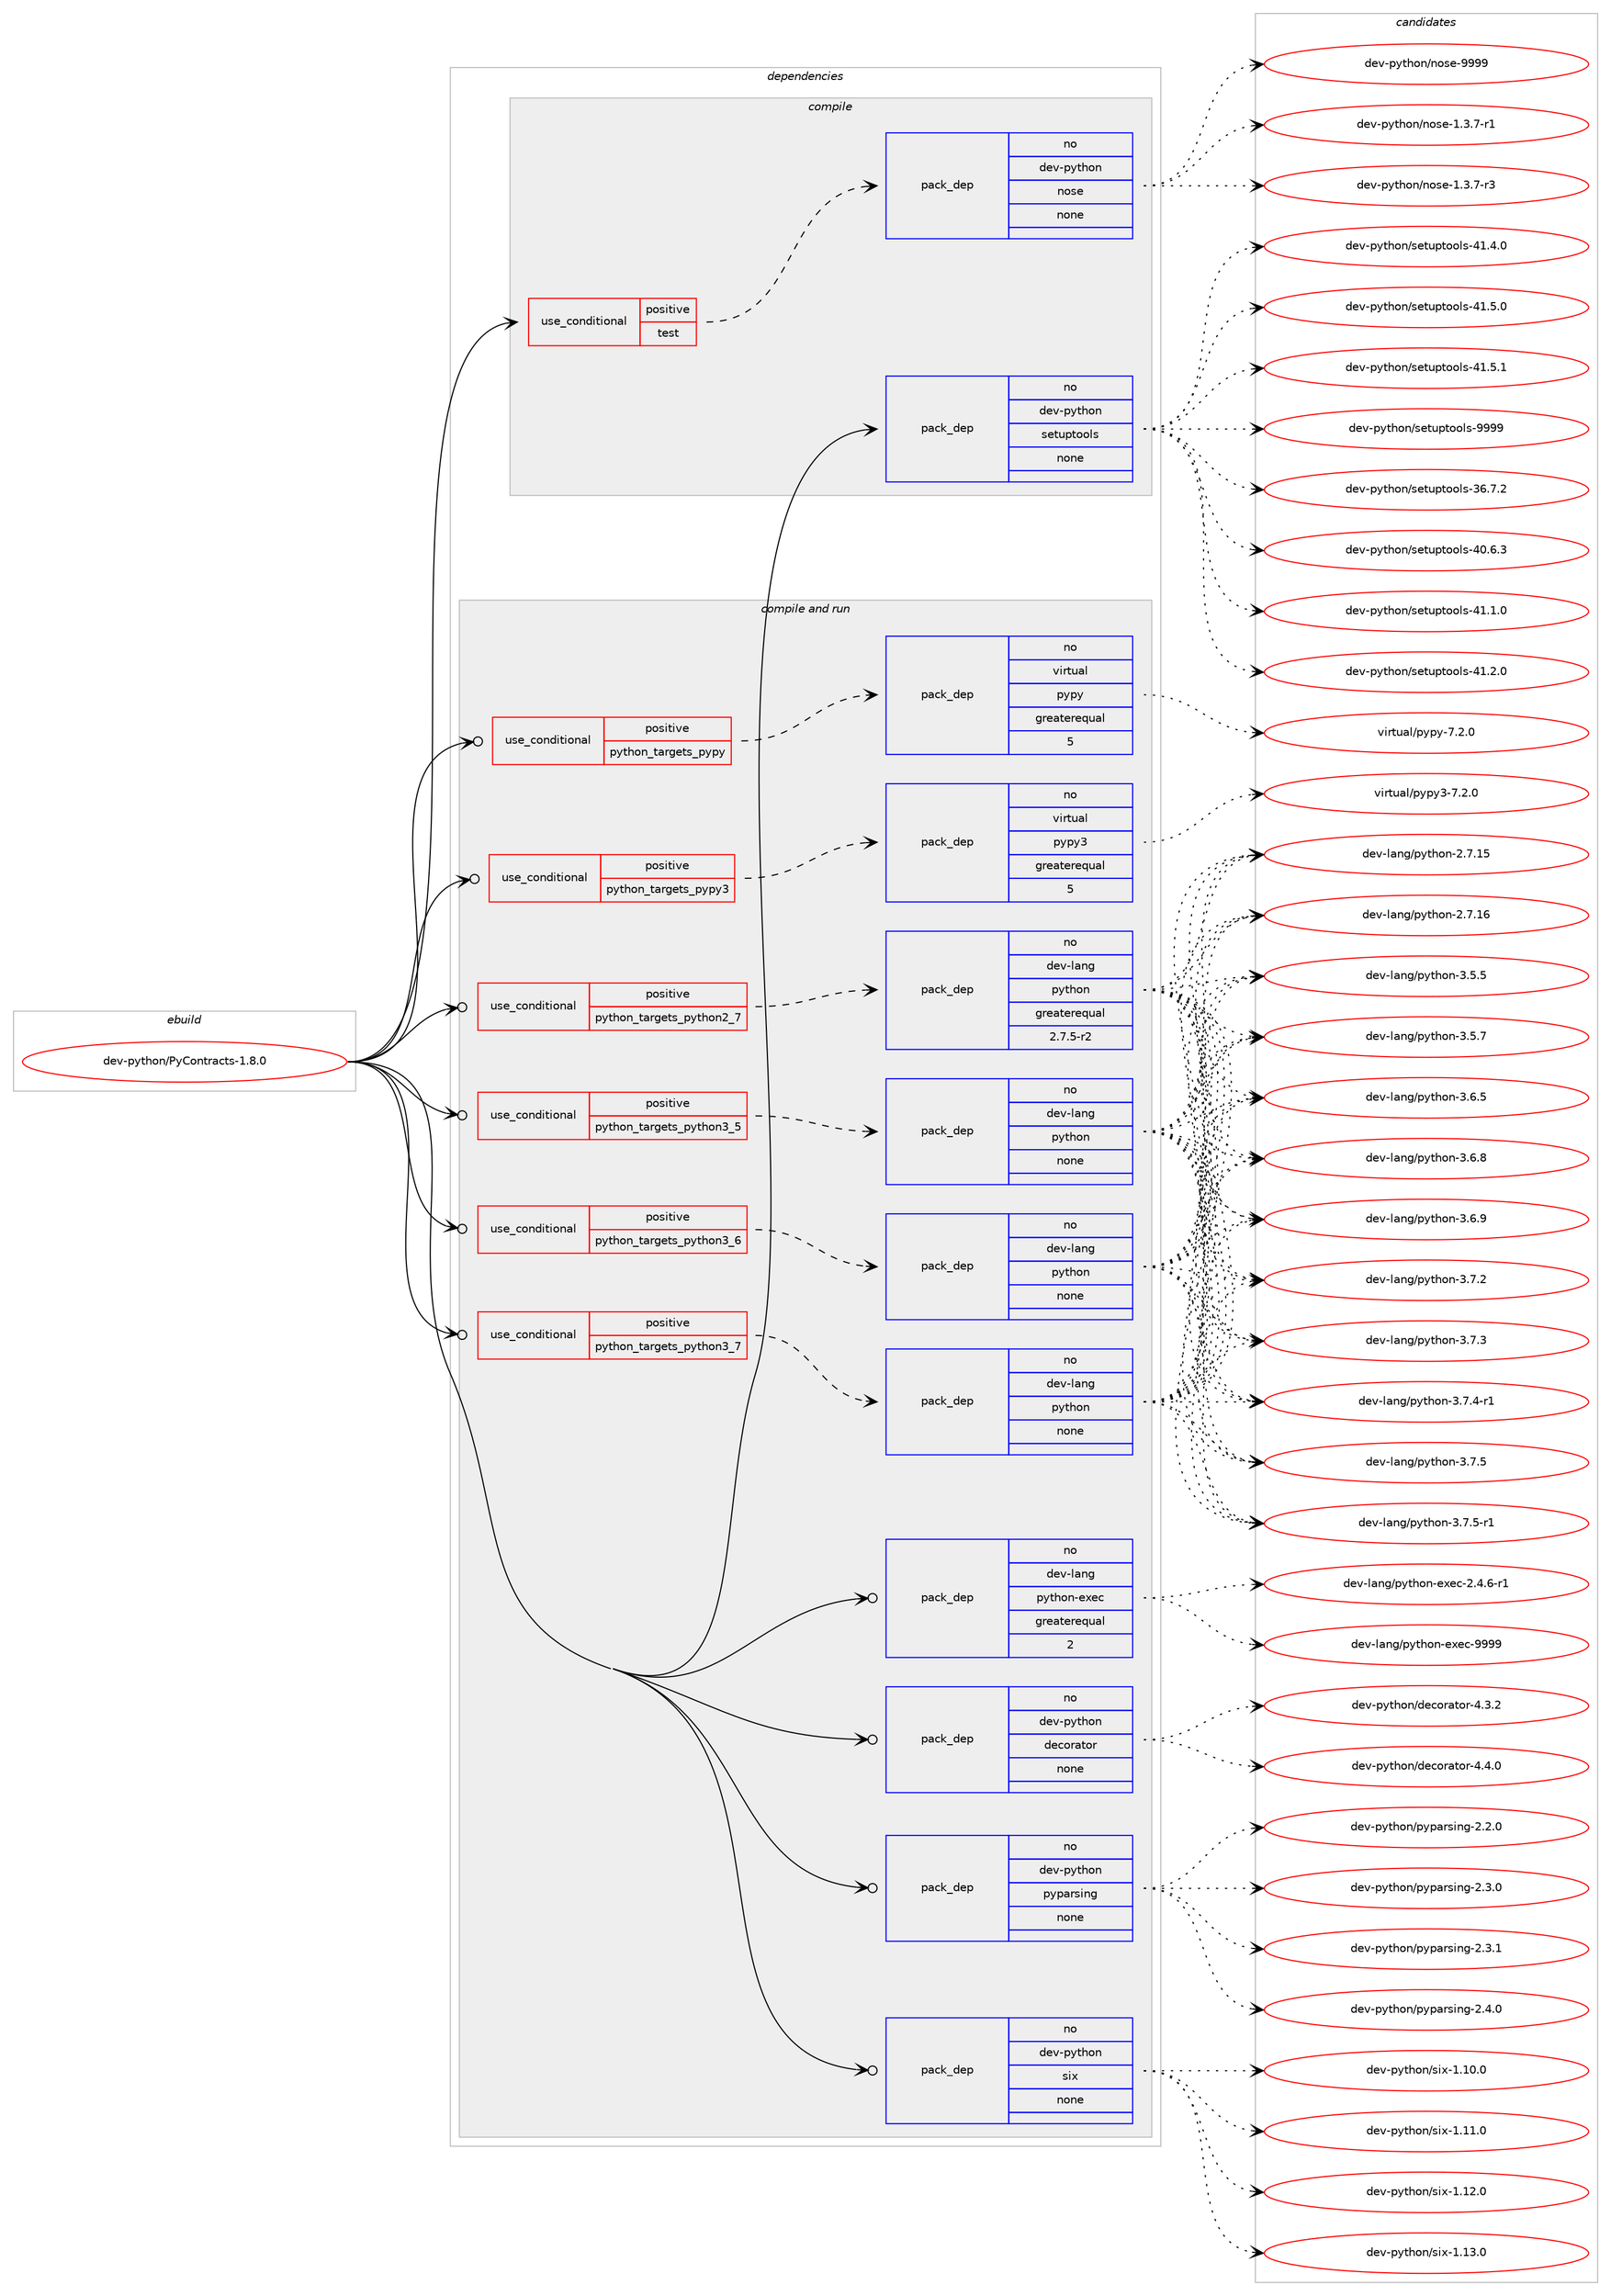 digraph prolog {

# *************
# Graph options
# *************

newrank=true;
concentrate=true;
compound=true;
graph [rankdir=LR,fontname=Helvetica,fontsize=10,ranksep=1.5];#, ranksep=2.5, nodesep=0.2];
edge  [arrowhead=vee];
node  [fontname=Helvetica,fontsize=10];

# **********
# The ebuild
# **********

subgraph cluster_leftcol {
color=gray;
rank=same;
label=<<i>ebuild</i>>;
id [label="dev-python/PyContracts-1.8.0", color=red, width=4, href="../dev-python/PyContracts-1.8.0.svg"];
}

# ****************
# The dependencies
# ****************

subgraph cluster_midcol {
color=gray;
label=<<i>dependencies</i>>;
subgraph cluster_compile {
fillcolor="#eeeeee";
style=filled;
label=<<i>compile</i>>;
subgraph cond135640 {
dependency592691 [label=<<TABLE BORDER="0" CELLBORDER="1" CELLSPACING="0" CELLPADDING="4"><TR><TD ROWSPAN="3" CELLPADDING="10">use_conditional</TD></TR><TR><TD>positive</TD></TR><TR><TD>test</TD></TR></TABLE>>, shape=none, color=red];
subgraph pack445281 {
dependency592692 [label=<<TABLE BORDER="0" CELLBORDER="1" CELLSPACING="0" CELLPADDING="4" WIDTH="220"><TR><TD ROWSPAN="6" CELLPADDING="30">pack_dep</TD></TR><TR><TD WIDTH="110">no</TD></TR><TR><TD>dev-python</TD></TR><TR><TD>nose</TD></TR><TR><TD>none</TD></TR><TR><TD></TD></TR></TABLE>>, shape=none, color=blue];
}
dependency592691:e -> dependency592692:w [weight=20,style="dashed",arrowhead="vee"];
}
id:e -> dependency592691:w [weight=20,style="solid",arrowhead="vee"];
subgraph pack445282 {
dependency592693 [label=<<TABLE BORDER="0" CELLBORDER="1" CELLSPACING="0" CELLPADDING="4" WIDTH="220"><TR><TD ROWSPAN="6" CELLPADDING="30">pack_dep</TD></TR><TR><TD WIDTH="110">no</TD></TR><TR><TD>dev-python</TD></TR><TR><TD>setuptools</TD></TR><TR><TD>none</TD></TR><TR><TD></TD></TR></TABLE>>, shape=none, color=blue];
}
id:e -> dependency592693:w [weight=20,style="solid",arrowhead="vee"];
}
subgraph cluster_compileandrun {
fillcolor="#eeeeee";
style=filled;
label=<<i>compile and run</i>>;
subgraph cond135641 {
dependency592694 [label=<<TABLE BORDER="0" CELLBORDER="1" CELLSPACING="0" CELLPADDING="4"><TR><TD ROWSPAN="3" CELLPADDING="10">use_conditional</TD></TR><TR><TD>positive</TD></TR><TR><TD>python_targets_pypy</TD></TR></TABLE>>, shape=none, color=red];
subgraph pack445283 {
dependency592695 [label=<<TABLE BORDER="0" CELLBORDER="1" CELLSPACING="0" CELLPADDING="4" WIDTH="220"><TR><TD ROWSPAN="6" CELLPADDING="30">pack_dep</TD></TR><TR><TD WIDTH="110">no</TD></TR><TR><TD>virtual</TD></TR><TR><TD>pypy</TD></TR><TR><TD>greaterequal</TD></TR><TR><TD>5</TD></TR></TABLE>>, shape=none, color=blue];
}
dependency592694:e -> dependency592695:w [weight=20,style="dashed",arrowhead="vee"];
}
id:e -> dependency592694:w [weight=20,style="solid",arrowhead="odotvee"];
subgraph cond135642 {
dependency592696 [label=<<TABLE BORDER="0" CELLBORDER="1" CELLSPACING="0" CELLPADDING="4"><TR><TD ROWSPAN="3" CELLPADDING="10">use_conditional</TD></TR><TR><TD>positive</TD></TR><TR><TD>python_targets_pypy3</TD></TR></TABLE>>, shape=none, color=red];
subgraph pack445284 {
dependency592697 [label=<<TABLE BORDER="0" CELLBORDER="1" CELLSPACING="0" CELLPADDING="4" WIDTH="220"><TR><TD ROWSPAN="6" CELLPADDING="30">pack_dep</TD></TR><TR><TD WIDTH="110">no</TD></TR><TR><TD>virtual</TD></TR><TR><TD>pypy3</TD></TR><TR><TD>greaterequal</TD></TR><TR><TD>5</TD></TR></TABLE>>, shape=none, color=blue];
}
dependency592696:e -> dependency592697:w [weight=20,style="dashed",arrowhead="vee"];
}
id:e -> dependency592696:w [weight=20,style="solid",arrowhead="odotvee"];
subgraph cond135643 {
dependency592698 [label=<<TABLE BORDER="0" CELLBORDER="1" CELLSPACING="0" CELLPADDING="4"><TR><TD ROWSPAN="3" CELLPADDING="10">use_conditional</TD></TR><TR><TD>positive</TD></TR><TR><TD>python_targets_python2_7</TD></TR></TABLE>>, shape=none, color=red];
subgraph pack445285 {
dependency592699 [label=<<TABLE BORDER="0" CELLBORDER="1" CELLSPACING="0" CELLPADDING="4" WIDTH="220"><TR><TD ROWSPAN="6" CELLPADDING="30">pack_dep</TD></TR><TR><TD WIDTH="110">no</TD></TR><TR><TD>dev-lang</TD></TR><TR><TD>python</TD></TR><TR><TD>greaterequal</TD></TR><TR><TD>2.7.5-r2</TD></TR></TABLE>>, shape=none, color=blue];
}
dependency592698:e -> dependency592699:w [weight=20,style="dashed",arrowhead="vee"];
}
id:e -> dependency592698:w [weight=20,style="solid",arrowhead="odotvee"];
subgraph cond135644 {
dependency592700 [label=<<TABLE BORDER="0" CELLBORDER="1" CELLSPACING="0" CELLPADDING="4"><TR><TD ROWSPAN="3" CELLPADDING="10">use_conditional</TD></TR><TR><TD>positive</TD></TR><TR><TD>python_targets_python3_5</TD></TR></TABLE>>, shape=none, color=red];
subgraph pack445286 {
dependency592701 [label=<<TABLE BORDER="0" CELLBORDER="1" CELLSPACING="0" CELLPADDING="4" WIDTH="220"><TR><TD ROWSPAN="6" CELLPADDING="30">pack_dep</TD></TR><TR><TD WIDTH="110">no</TD></TR><TR><TD>dev-lang</TD></TR><TR><TD>python</TD></TR><TR><TD>none</TD></TR><TR><TD></TD></TR></TABLE>>, shape=none, color=blue];
}
dependency592700:e -> dependency592701:w [weight=20,style="dashed",arrowhead="vee"];
}
id:e -> dependency592700:w [weight=20,style="solid",arrowhead="odotvee"];
subgraph cond135645 {
dependency592702 [label=<<TABLE BORDER="0" CELLBORDER="1" CELLSPACING="0" CELLPADDING="4"><TR><TD ROWSPAN="3" CELLPADDING="10">use_conditional</TD></TR><TR><TD>positive</TD></TR><TR><TD>python_targets_python3_6</TD></TR></TABLE>>, shape=none, color=red];
subgraph pack445287 {
dependency592703 [label=<<TABLE BORDER="0" CELLBORDER="1" CELLSPACING="0" CELLPADDING="4" WIDTH="220"><TR><TD ROWSPAN="6" CELLPADDING="30">pack_dep</TD></TR><TR><TD WIDTH="110">no</TD></TR><TR><TD>dev-lang</TD></TR><TR><TD>python</TD></TR><TR><TD>none</TD></TR><TR><TD></TD></TR></TABLE>>, shape=none, color=blue];
}
dependency592702:e -> dependency592703:w [weight=20,style="dashed",arrowhead="vee"];
}
id:e -> dependency592702:w [weight=20,style="solid",arrowhead="odotvee"];
subgraph cond135646 {
dependency592704 [label=<<TABLE BORDER="0" CELLBORDER="1" CELLSPACING="0" CELLPADDING="4"><TR><TD ROWSPAN="3" CELLPADDING="10">use_conditional</TD></TR><TR><TD>positive</TD></TR><TR><TD>python_targets_python3_7</TD></TR></TABLE>>, shape=none, color=red];
subgraph pack445288 {
dependency592705 [label=<<TABLE BORDER="0" CELLBORDER="1" CELLSPACING="0" CELLPADDING="4" WIDTH="220"><TR><TD ROWSPAN="6" CELLPADDING="30">pack_dep</TD></TR><TR><TD WIDTH="110">no</TD></TR><TR><TD>dev-lang</TD></TR><TR><TD>python</TD></TR><TR><TD>none</TD></TR><TR><TD></TD></TR></TABLE>>, shape=none, color=blue];
}
dependency592704:e -> dependency592705:w [weight=20,style="dashed",arrowhead="vee"];
}
id:e -> dependency592704:w [weight=20,style="solid",arrowhead="odotvee"];
subgraph pack445289 {
dependency592706 [label=<<TABLE BORDER="0" CELLBORDER="1" CELLSPACING="0" CELLPADDING="4" WIDTH="220"><TR><TD ROWSPAN="6" CELLPADDING="30">pack_dep</TD></TR><TR><TD WIDTH="110">no</TD></TR><TR><TD>dev-lang</TD></TR><TR><TD>python-exec</TD></TR><TR><TD>greaterequal</TD></TR><TR><TD>2</TD></TR></TABLE>>, shape=none, color=blue];
}
id:e -> dependency592706:w [weight=20,style="solid",arrowhead="odotvee"];
subgraph pack445290 {
dependency592707 [label=<<TABLE BORDER="0" CELLBORDER="1" CELLSPACING="0" CELLPADDING="4" WIDTH="220"><TR><TD ROWSPAN="6" CELLPADDING="30">pack_dep</TD></TR><TR><TD WIDTH="110">no</TD></TR><TR><TD>dev-python</TD></TR><TR><TD>decorator</TD></TR><TR><TD>none</TD></TR><TR><TD></TD></TR></TABLE>>, shape=none, color=blue];
}
id:e -> dependency592707:w [weight=20,style="solid",arrowhead="odotvee"];
subgraph pack445291 {
dependency592708 [label=<<TABLE BORDER="0" CELLBORDER="1" CELLSPACING="0" CELLPADDING="4" WIDTH="220"><TR><TD ROWSPAN="6" CELLPADDING="30">pack_dep</TD></TR><TR><TD WIDTH="110">no</TD></TR><TR><TD>dev-python</TD></TR><TR><TD>pyparsing</TD></TR><TR><TD>none</TD></TR><TR><TD></TD></TR></TABLE>>, shape=none, color=blue];
}
id:e -> dependency592708:w [weight=20,style="solid",arrowhead="odotvee"];
subgraph pack445292 {
dependency592709 [label=<<TABLE BORDER="0" CELLBORDER="1" CELLSPACING="0" CELLPADDING="4" WIDTH="220"><TR><TD ROWSPAN="6" CELLPADDING="30">pack_dep</TD></TR><TR><TD WIDTH="110">no</TD></TR><TR><TD>dev-python</TD></TR><TR><TD>six</TD></TR><TR><TD>none</TD></TR><TR><TD></TD></TR></TABLE>>, shape=none, color=blue];
}
id:e -> dependency592709:w [weight=20,style="solid",arrowhead="odotvee"];
}
subgraph cluster_run {
fillcolor="#eeeeee";
style=filled;
label=<<i>run</i>>;
}
}

# **************
# The candidates
# **************

subgraph cluster_choices {
rank=same;
color=gray;
label=<<i>candidates</i>>;

subgraph choice445281 {
color=black;
nodesep=1;
choice10010111845112121116104111110471101111151014549465146554511449 [label="dev-python/nose-1.3.7-r1", color=red, width=4,href="../dev-python/nose-1.3.7-r1.svg"];
choice10010111845112121116104111110471101111151014549465146554511451 [label="dev-python/nose-1.3.7-r3", color=red, width=4,href="../dev-python/nose-1.3.7-r3.svg"];
choice10010111845112121116104111110471101111151014557575757 [label="dev-python/nose-9999", color=red, width=4,href="../dev-python/nose-9999.svg"];
dependency592692:e -> choice10010111845112121116104111110471101111151014549465146554511449:w [style=dotted,weight="100"];
dependency592692:e -> choice10010111845112121116104111110471101111151014549465146554511451:w [style=dotted,weight="100"];
dependency592692:e -> choice10010111845112121116104111110471101111151014557575757:w [style=dotted,weight="100"];
}
subgraph choice445282 {
color=black;
nodesep=1;
choice100101118451121211161041111104711510111611711211611111110811545515446554650 [label="dev-python/setuptools-36.7.2", color=red, width=4,href="../dev-python/setuptools-36.7.2.svg"];
choice100101118451121211161041111104711510111611711211611111110811545524846544651 [label="dev-python/setuptools-40.6.3", color=red, width=4,href="../dev-python/setuptools-40.6.3.svg"];
choice100101118451121211161041111104711510111611711211611111110811545524946494648 [label="dev-python/setuptools-41.1.0", color=red, width=4,href="../dev-python/setuptools-41.1.0.svg"];
choice100101118451121211161041111104711510111611711211611111110811545524946504648 [label="dev-python/setuptools-41.2.0", color=red, width=4,href="../dev-python/setuptools-41.2.0.svg"];
choice100101118451121211161041111104711510111611711211611111110811545524946524648 [label="dev-python/setuptools-41.4.0", color=red, width=4,href="../dev-python/setuptools-41.4.0.svg"];
choice100101118451121211161041111104711510111611711211611111110811545524946534648 [label="dev-python/setuptools-41.5.0", color=red, width=4,href="../dev-python/setuptools-41.5.0.svg"];
choice100101118451121211161041111104711510111611711211611111110811545524946534649 [label="dev-python/setuptools-41.5.1", color=red, width=4,href="../dev-python/setuptools-41.5.1.svg"];
choice10010111845112121116104111110471151011161171121161111111081154557575757 [label="dev-python/setuptools-9999", color=red, width=4,href="../dev-python/setuptools-9999.svg"];
dependency592693:e -> choice100101118451121211161041111104711510111611711211611111110811545515446554650:w [style=dotted,weight="100"];
dependency592693:e -> choice100101118451121211161041111104711510111611711211611111110811545524846544651:w [style=dotted,weight="100"];
dependency592693:e -> choice100101118451121211161041111104711510111611711211611111110811545524946494648:w [style=dotted,weight="100"];
dependency592693:e -> choice100101118451121211161041111104711510111611711211611111110811545524946504648:w [style=dotted,weight="100"];
dependency592693:e -> choice100101118451121211161041111104711510111611711211611111110811545524946524648:w [style=dotted,weight="100"];
dependency592693:e -> choice100101118451121211161041111104711510111611711211611111110811545524946534648:w [style=dotted,weight="100"];
dependency592693:e -> choice100101118451121211161041111104711510111611711211611111110811545524946534649:w [style=dotted,weight="100"];
dependency592693:e -> choice10010111845112121116104111110471151011161171121161111111081154557575757:w [style=dotted,weight="100"];
}
subgraph choice445283 {
color=black;
nodesep=1;
choice1181051141161179710847112121112121455546504648 [label="virtual/pypy-7.2.0", color=red, width=4,href="../virtual/pypy-7.2.0.svg"];
dependency592695:e -> choice1181051141161179710847112121112121455546504648:w [style=dotted,weight="100"];
}
subgraph choice445284 {
color=black;
nodesep=1;
choice118105114116117971084711212111212151455546504648 [label="virtual/pypy3-7.2.0", color=red, width=4,href="../virtual/pypy3-7.2.0.svg"];
dependency592697:e -> choice118105114116117971084711212111212151455546504648:w [style=dotted,weight="100"];
}
subgraph choice445285 {
color=black;
nodesep=1;
choice10010111845108971101034711212111610411111045504655464953 [label="dev-lang/python-2.7.15", color=red, width=4,href="../dev-lang/python-2.7.15.svg"];
choice10010111845108971101034711212111610411111045504655464954 [label="dev-lang/python-2.7.16", color=red, width=4,href="../dev-lang/python-2.7.16.svg"];
choice100101118451089711010347112121116104111110455146534653 [label="dev-lang/python-3.5.5", color=red, width=4,href="../dev-lang/python-3.5.5.svg"];
choice100101118451089711010347112121116104111110455146534655 [label="dev-lang/python-3.5.7", color=red, width=4,href="../dev-lang/python-3.5.7.svg"];
choice100101118451089711010347112121116104111110455146544653 [label="dev-lang/python-3.6.5", color=red, width=4,href="../dev-lang/python-3.6.5.svg"];
choice100101118451089711010347112121116104111110455146544656 [label="dev-lang/python-3.6.8", color=red, width=4,href="../dev-lang/python-3.6.8.svg"];
choice100101118451089711010347112121116104111110455146544657 [label="dev-lang/python-3.6.9", color=red, width=4,href="../dev-lang/python-3.6.9.svg"];
choice100101118451089711010347112121116104111110455146554650 [label="dev-lang/python-3.7.2", color=red, width=4,href="../dev-lang/python-3.7.2.svg"];
choice100101118451089711010347112121116104111110455146554651 [label="dev-lang/python-3.7.3", color=red, width=4,href="../dev-lang/python-3.7.3.svg"];
choice1001011184510897110103471121211161041111104551465546524511449 [label="dev-lang/python-3.7.4-r1", color=red, width=4,href="../dev-lang/python-3.7.4-r1.svg"];
choice100101118451089711010347112121116104111110455146554653 [label="dev-lang/python-3.7.5", color=red, width=4,href="../dev-lang/python-3.7.5.svg"];
choice1001011184510897110103471121211161041111104551465546534511449 [label="dev-lang/python-3.7.5-r1", color=red, width=4,href="../dev-lang/python-3.7.5-r1.svg"];
dependency592699:e -> choice10010111845108971101034711212111610411111045504655464953:w [style=dotted,weight="100"];
dependency592699:e -> choice10010111845108971101034711212111610411111045504655464954:w [style=dotted,weight="100"];
dependency592699:e -> choice100101118451089711010347112121116104111110455146534653:w [style=dotted,weight="100"];
dependency592699:e -> choice100101118451089711010347112121116104111110455146534655:w [style=dotted,weight="100"];
dependency592699:e -> choice100101118451089711010347112121116104111110455146544653:w [style=dotted,weight="100"];
dependency592699:e -> choice100101118451089711010347112121116104111110455146544656:w [style=dotted,weight="100"];
dependency592699:e -> choice100101118451089711010347112121116104111110455146544657:w [style=dotted,weight="100"];
dependency592699:e -> choice100101118451089711010347112121116104111110455146554650:w [style=dotted,weight="100"];
dependency592699:e -> choice100101118451089711010347112121116104111110455146554651:w [style=dotted,weight="100"];
dependency592699:e -> choice1001011184510897110103471121211161041111104551465546524511449:w [style=dotted,weight="100"];
dependency592699:e -> choice100101118451089711010347112121116104111110455146554653:w [style=dotted,weight="100"];
dependency592699:e -> choice1001011184510897110103471121211161041111104551465546534511449:w [style=dotted,weight="100"];
}
subgraph choice445286 {
color=black;
nodesep=1;
choice10010111845108971101034711212111610411111045504655464953 [label="dev-lang/python-2.7.15", color=red, width=4,href="../dev-lang/python-2.7.15.svg"];
choice10010111845108971101034711212111610411111045504655464954 [label="dev-lang/python-2.7.16", color=red, width=4,href="../dev-lang/python-2.7.16.svg"];
choice100101118451089711010347112121116104111110455146534653 [label="dev-lang/python-3.5.5", color=red, width=4,href="../dev-lang/python-3.5.5.svg"];
choice100101118451089711010347112121116104111110455146534655 [label="dev-lang/python-3.5.7", color=red, width=4,href="../dev-lang/python-3.5.7.svg"];
choice100101118451089711010347112121116104111110455146544653 [label="dev-lang/python-3.6.5", color=red, width=4,href="../dev-lang/python-3.6.5.svg"];
choice100101118451089711010347112121116104111110455146544656 [label="dev-lang/python-3.6.8", color=red, width=4,href="../dev-lang/python-3.6.8.svg"];
choice100101118451089711010347112121116104111110455146544657 [label="dev-lang/python-3.6.9", color=red, width=4,href="../dev-lang/python-3.6.9.svg"];
choice100101118451089711010347112121116104111110455146554650 [label="dev-lang/python-3.7.2", color=red, width=4,href="../dev-lang/python-3.7.2.svg"];
choice100101118451089711010347112121116104111110455146554651 [label="dev-lang/python-3.7.3", color=red, width=4,href="../dev-lang/python-3.7.3.svg"];
choice1001011184510897110103471121211161041111104551465546524511449 [label="dev-lang/python-3.7.4-r1", color=red, width=4,href="../dev-lang/python-3.7.4-r1.svg"];
choice100101118451089711010347112121116104111110455146554653 [label="dev-lang/python-3.7.5", color=red, width=4,href="../dev-lang/python-3.7.5.svg"];
choice1001011184510897110103471121211161041111104551465546534511449 [label="dev-lang/python-3.7.5-r1", color=red, width=4,href="../dev-lang/python-3.7.5-r1.svg"];
dependency592701:e -> choice10010111845108971101034711212111610411111045504655464953:w [style=dotted,weight="100"];
dependency592701:e -> choice10010111845108971101034711212111610411111045504655464954:w [style=dotted,weight="100"];
dependency592701:e -> choice100101118451089711010347112121116104111110455146534653:w [style=dotted,weight="100"];
dependency592701:e -> choice100101118451089711010347112121116104111110455146534655:w [style=dotted,weight="100"];
dependency592701:e -> choice100101118451089711010347112121116104111110455146544653:w [style=dotted,weight="100"];
dependency592701:e -> choice100101118451089711010347112121116104111110455146544656:w [style=dotted,weight="100"];
dependency592701:e -> choice100101118451089711010347112121116104111110455146544657:w [style=dotted,weight="100"];
dependency592701:e -> choice100101118451089711010347112121116104111110455146554650:w [style=dotted,weight="100"];
dependency592701:e -> choice100101118451089711010347112121116104111110455146554651:w [style=dotted,weight="100"];
dependency592701:e -> choice1001011184510897110103471121211161041111104551465546524511449:w [style=dotted,weight="100"];
dependency592701:e -> choice100101118451089711010347112121116104111110455146554653:w [style=dotted,weight="100"];
dependency592701:e -> choice1001011184510897110103471121211161041111104551465546534511449:w [style=dotted,weight="100"];
}
subgraph choice445287 {
color=black;
nodesep=1;
choice10010111845108971101034711212111610411111045504655464953 [label="dev-lang/python-2.7.15", color=red, width=4,href="../dev-lang/python-2.7.15.svg"];
choice10010111845108971101034711212111610411111045504655464954 [label="dev-lang/python-2.7.16", color=red, width=4,href="../dev-lang/python-2.7.16.svg"];
choice100101118451089711010347112121116104111110455146534653 [label="dev-lang/python-3.5.5", color=red, width=4,href="../dev-lang/python-3.5.5.svg"];
choice100101118451089711010347112121116104111110455146534655 [label="dev-lang/python-3.5.7", color=red, width=4,href="../dev-lang/python-3.5.7.svg"];
choice100101118451089711010347112121116104111110455146544653 [label="dev-lang/python-3.6.5", color=red, width=4,href="../dev-lang/python-3.6.5.svg"];
choice100101118451089711010347112121116104111110455146544656 [label="dev-lang/python-3.6.8", color=red, width=4,href="../dev-lang/python-3.6.8.svg"];
choice100101118451089711010347112121116104111110455146544657 [label="dev-lang/python-3.6.9", color=red, width=4,href="../dev-lang/python-3.6.9.svg"];
choice100101118451089711010347112121116104111110455146554650 [label="dev-lang/python-3.7.2", color=red, width=4,href="../dev-lang/python-3.7.2.svg"];
choice100101118451089711010347112121116104111110455146554651 [label="dev-lang/python-3.7.3", color=red, width=4,href="../dev-lang/python-3.7.3.svg"];
choice1001011184510897110103471121211161041111104551465546524511449 [label="dev-lang/python-3.7.4-r1", color=red, width=4,href="../dev-lang/python-3.7.4-r1.svg"];
choice100101118451089711010347112121116104111110455146554653 [label="dev-lang/python-3.7.5", color=red, width=4,href="../dev-lang/python-3.7.5.svg"];
choice1001011184510897110103471121211161041111104551465546534511449 [label="dev-lang/python-3.7.5-r1", color=red, width=4,href="../dev-lang/python-3.7.5-r1.svg"];
dependency592703:e -> choice10010111845108971101034711212111610411111045504655464953:w [style=dotted,weight="100"];
dependency592703:e -> choice10010111845108971101034711212111610411111045504655464954:w [style=dotted,weight="100"];
dependency592703:e -> choice100101118451089711010347112121116104111110455146534653:w [style=dotted,weight="100"];
dependency592703:e -> choice100101118451089711010347112121116104111110455146534655:w [style=dotted,weight="100"];
dependency592703:e -> choice100101118451089711010347112121116104111110455146544653:w [style=dotted,weight="100"];
dependency592703:e -> choice100101118451089711010347112121116104111110455146544656:w [style=dotted,weight="100"];
dependency592703:e -> choice100101118451089711010347112121116104111110455146544657:w [style=dotted,weight="100"];
dependency592703:e -> choice100101118451089711010347112121116104111110455146554650:w [style=dotted,weight="100"];
dependency592703:e -> choice100101118451089711010347112121116104111110455146554651:w [style=dotted,weight="100"];
dependency592703:e -> choice1001011184510897110103471121211161041111104551465546524511449:w [style=dotted,weight="100"];
dependency592703:e -> choice100101118451089711010347112121116104111110455146554653:w [style=dotted,weight="100"];
dependency592703:e -> choice1001011184510897110103471121211161041111104551465546534511449:w [style=dotted,weight="100"];
}
subgraph choice445288 {
color=black;
nodesep=1;
choice10010111845108971101034711212111610411111045504655464953 [label="dev-lang/python-2.7.15", color=red, width=4,href="../dev-lang/python-2.7.15.svg"];
choice10010111845108971101034711212111610411111045504655464954 [label="dev-lang/python-2.7.16", color=red, width=4,href="../dev-lang/python-2.7.16.svg"];
choice100101118451089711010347112121116104111110455146534653 [label="dev-lang/python-3.5.5", color=red, width=4,href="../dev-lang/python-3.5.5.svg"];
choice100101118451089711010347112121116104111110455146534655 [label="dev-lang/python-3.5.7", color=red, width=4,href="../dev-lang/python-3.5.7.svg"];
choice100101118451089711010347112121116104111110455146544653 [label="dev-lang/python-3.6.5", color=red, width=4,href="../dev-lang/python-3.6.5.svg"];
choice100101118451089711010347112121116104111110455146544656 [label="dev-lang/python-3.6.8", color=red, width=4,href="../dev-lang/python-3.6.8.svg"];
choice100101118451089711010347112121116104111110455146544657 [label="dev-lang/python-3.6.9", color=red, width=4,href="../dev-lang/python-3.6.9.svg"];
choice100101118451089711010347112121116104111110455146554650 [label="dev-lang/python-3.7.2", color=red, width=4,href="../dev-lang/python-3.7.2.svg"];
choice100101118451089711010347112121116104111110455146554651 [label="dev-lang/python-3.7.3", color=red, width=4,href="../dev-lang/python-3.7.3.svg"];
choice1001011184510897110103471121211161041111104551465546524511449 [label="dev-lang/python-3.7.4-r1", color=red, width=4,href="../dev-lang/python-3.7.4-r1.svg"];
choice100101118451089711010347112121116104111110455146554653 [label="dev-lang/python-3.7.5", color=red, width=4,href="../dev-lang/python-3.7.5.svg"];
choice1001011184510897110103471121211161041111104551465546534511449 [label="dev-lang/python-3.7.5-r1", color=red, width=4,href="../dev-lang/python-3.7.5-r1.svg"];
dependency592705:e -> choice10010111845108971101034711212111610411111045504655464953:w [style=dotted,weight="100"];
dependency592705:e -> choice10010111845108971101034711212111610411111045504655464954:w [style=dotted,weight="100"];
dependency592705:e -> choice100101118451089711010347112121116104111110455146534653:w [style=dotted,weight="100"];
dependency592705:e -> choice100101118451089711010347112121116104111110455146534655:w [style=dotted,weight="100"];
dependency592705:e -> choice100101118451089711010347112121116104111110455146544653:w [style=dotted,weight="100"];
dependency592705:e -> choice100101118451089711010347112121116104111110455146544656:w [style=dotted,weight="100"];
dependency592705:e -> choice100101118451089711010347112121116104111110455146544657:w [style=dotted,weight="100"];
dependency592705:e -> choice100101118451089711010347112121116104111110455146554650:w [style=dotted,weight="100"];
dependency592705:e -> choice100101118451089711010347112121116104111110455146554651:w [style=dotted,weight="100"];
dependency592705:e -> choice1001011184510897110103471121211161041111104551465546524511449:w [style=dotted,weight="100"];
dependency592705:e -> choice100101118451089711010347112121116104111110455146554653:w [style=dotted,weight="100"];
dependency592705:e -> choice1001011184510897110103471121211161041111104551465546534511449:w [style=dotted,weight="100"];
}
subgraph choice445289 {
color=black;
nodesep=1;
choice10010111845108971101034711212111610411111045101120101994550465246544511449 [label="dev-lang/python-exec-2.4.6-r1", color=red, width=4,href="../dev-lang/python-exec-2.4.6-r1.svg"];
choice10010111845108971101034711212111610411111045101120101994557575757 [label="dev-lang/python-exec-9999", color=red, width=4,href="../dev-lang/python-exec-9999.svg"];
dependency592706:e -> choice10010111845108971101034711212111610411111045101120101994550465246544511449:w [style=dotted,weight="100"];
dependency592706:e -> choice10010111845108971101034711212111610411111045101120101994557575757:w [style=dotted,weight="100"];
}
subgraph choice445290 {
color=black;
nodesep=1;
choice10010111845112121116104111110471001019911111497116111114455246514650 [label="dev-python/decorator-4.3.2", color=red, width=4,href="../dev-python/decorator-4.3.2.svg"];
choice10010111845112121116104111110471001019911111497116111114455246524648 [label="dev-python/decorator-4.4.0", color=red, width=4,href="../dev-python/decorator-4.4.0.svg"];
dependency592707:e -> choice10010111845112121116104111110471001019911111497116111114455246514650:w [style=dotted,weight="100"];
dependency592707:e -> choice10010111845112121116104111110471001019911111497116111114455246524648:w [style=dotted,weight="100"];
}
subgraph choice445291 {
color=black;
nodesep=1;
choice100101118451121211161041111104711212111297114115105110103455046504648 [label="dev-python/pyparsing-2.2.0", color=red, width=4,href="../dev-python/pyparsing-2.2.0.svg"];
choice100101118451121211161041111104711212111297114115105110103455046514648 [label="dev-python/pyparsing-2.3.0", color=red, width=4,href="../dev-python/pyparsing-2.3.0.svg"];
choice100101118451121211161041111104711212111297114115105110103455046514649 [label="dev-python/pyparsing-2.3.1", color=red, width=4,href="../dev-python/pyparsing-2.3.1.svg"];
choice100101118451121211161041111104711212111297114115105110103455046524648 [label="dev-python/pyparsing-2.4.0", color=red, width=4,href="../dev-python/pyparsing-2.4.0.svg"];
dependency592708:e -> choice100101118451121211161041111104711212111297114115105110103455046504648:w [style=dotted,weight="100"];
dependency592708:e -> choice100101118451121211161041111104711212111297114115105110103455046514648:w [style=dotted,weight="100"];
dependency592708:e -> choice100101118451121211161041111104711212111297114115105110103455046514649:w [style=dotted,weight="100"];
dependency592708:e -> choice100101118451121211161041111104711212111297114115105110103455046524648:w [style=dotted,weight="100"];
}
subgraph choice445292 {
color=black;
nodesep=1;
choice100101118451121211161041111104711510512045494649484648 [label="dev-python/six-1.10.0", color=red, width=4,href="../dev-python/six-1.10.0.svg"];
choice100101118451121211161041111104711510512045494649494648 [label="dev-python/six-1.11.0", color=red, width=4,href="../dev-python/six-1.11.0.svg"];
choice100101118451121211161041111104711510512045494649504648 [label="dev-python/six-1.12.0", color=red, width=4,href="../dev-python/six-1.12.0.svg"];
choice100101118451121211161041111104711510512045494649514648 [label="dev-python/six-1.13.0", color=red, width=4,href="../dev-python/six-1.13.0.svg"];
dependency592709:e -> choice100101118451121211161041111104711510512045494649484648:w [style=dotted,weight="100"];
dependency592709:e -> choice100101118451121211161041111104711510512045494649494648:w [style=dotted,weight="100"];
dependency592709:e -> choice100101118451121211161041111104711510512045494649504648:w [style=dotted,weight="100"];
dependency592709:e -> choice100101118451121211161041111104711510512045494649514648:w [style=dotted,weight="100"];
}
}

}

